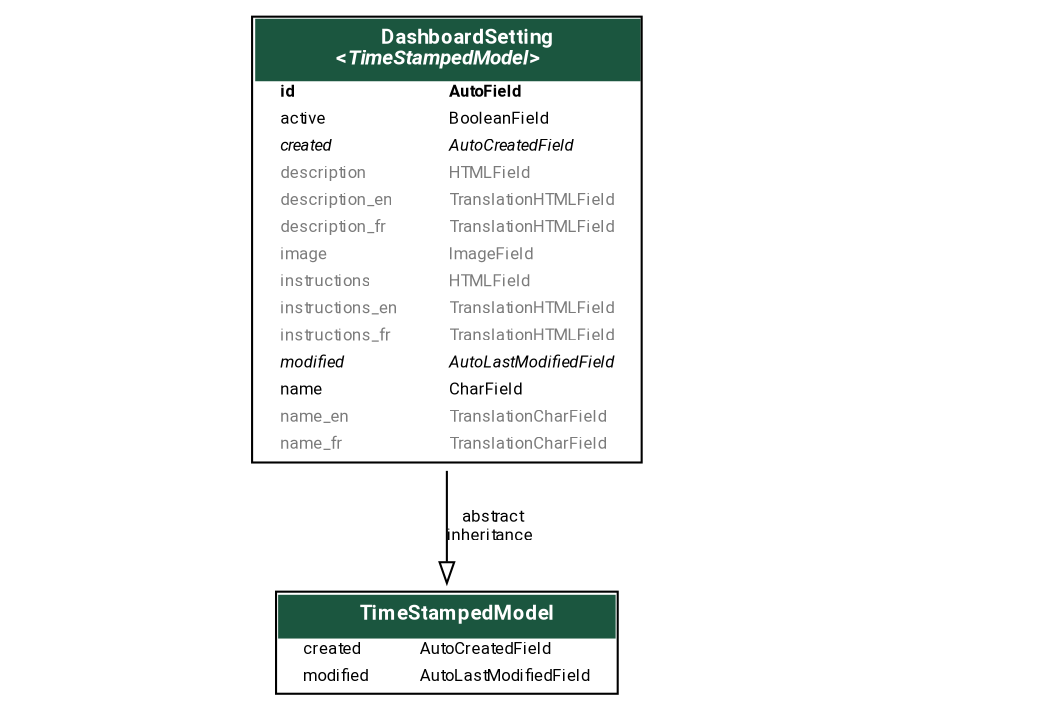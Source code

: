 digraph model_graph {
	graph [bb="0,0,493.5,333",
		fontname=Roboto,
		fontsize=8,
		rankdir=TB,
		splines=true
	];
	node [fontname=Roboto,
		fontsize=8,
		label="\N",
		shape=plaintext
	];
	edge [fontname=Roboto,
		fontsize=8
	];
	model_utils_models_TimeStampedModel	[height=0.79167,
		label=<
    <TABLE BGCOLOR="white" BORDER="1" CELLBORDER="0" CELLSPACING="0">
    <TR><TD COLSPAN="2" CELLPADDING="5" ALIGN="CENTER" BGCOLOR="#1b563f">
    <FONT FACE="Roboto" COLOR="white" POINT-SIZE="10"><B>
    TimeStampedModel
    </B></FONT></TD></TR>
  
  
    <TR><TD ALIGN="LEFT" BORDER="0">
    <FONT FACE="Roboto">created</FONT>
    </TD><TD ALIGN="LEFT">
    <FONT FACE="Roboto">AutoCreatedField</FONT>
    </TD></TR>
  
  
  
    <TR><TD ALIGN="LEFT" BORDER="0">
    <FONT FACE="Roboto">modified</FONT>
    </TD><TD ALIGN="LEFT">
    <FONT FACE="Roboto">AutoLastModifiedField</FONT>
    </TD></TR>
  
  
    </TABLE>
    >,
		pos="210.5,28.5",
		width=5.125];
	dashboard_models_DashboardSetting	[height=3.0833,
		label=<
    <TABLE BGCOLOR="white" BORDER="1" CELLBORDER="0" CELLSPACING="0">
    <TR><TD COLSPAN="2" CELLPADDING="5" ALIGN="CENTER" BGCOLOR="#1b563f">
    <FONT FACE="Roboto" COLOR="white" POINT-SIZE="10"><B>
    DashboardSetting<BR/>&lt;<FONT FACE="Roboto"><I>TimeStampedModel</I></FONT>&gt;
    </B></FONT></TD></TR>
  
  
    <TR><TD ALIGN="LEFT" BORDER="0">
    <FONT FACE="Roboto"><B>id</B></FONT>
    </TD><TD ALIGN="LEFT">
    <FONT FACE="Roboto"><B>AutoField</B></FONT>
    </TD></TR>
  
  
  
    <TR><TD ALIGN="LEFT" BORDER="0">
    <FONT FACE="Roboto">active</FONT>
    </TD><TD ALIGN="LEFT">
    <FONT FACE="Roboto">BooleanField</FONT>
    </TD></TR>
  
  
  
    <TR><TD ALIGN="LEFT" BORDER="0">
    <FONT FACE="Roboto"><I>created</I></FONT>
    </TD><TD ALIGN="LEFT">
    <FONT FACE="Roboto"><I>AutoCreatedField</I></FONT>
    </TD></TR>
  
  
  
    <TR><TD ALIGN="LEFT" BORDER="0">
    <FONT COLOR="#7B7B7B" FACE="Roboto">description</FONT>
    </TD><TD ALIGN="LEFT">
    <FONT COLOR="#7B7B7B" FACE="Roboto">HTMLField</FONT>
    </TD></TR>
  
  
  
    <TR><TD ALIGN="LEFT" BORDER="0">
    <FONT COLOR="#7B7B7B" FACE="Roboto">description_en</FONT>
    </TD><TD ALIGN="LEFT">
    <FONT COLOR="#7B7B7B" FACE="Roboto">TranslationHTMLField</FONT>
    </TD></TR>
  
  
  
    <TR><TD ALIGN="LEFT" BORDER="0">
    <FONT COLOR="#7B7B7B" FACE="Roboto">description_fr</FONT>
    </TD><TD ALIGN="LEFT">
    <FONT COLOR="#7B7B7B" FACE="Roboto">TranslationHTMLField</FONT>
    </TD></TR>
  
  
  
    <TR><TD ALIGN="LEFT" BORDER="0">
    <FONT COLOR="#7B7B7B" FACE="Roboto">image</FONT>
    </TD><TD ALIGN="LEFT">
    <FONT COLOR="#7B7B7B" FACE="Roboto">ImageField</FONT>
    </TD></TR>
  
  
  
    <TR><TD ALIGN="LEFT" BORDER="0">
    <FONT COLOR="#7B7B7B" FACE="Roboto">instructions</FONT>
    </TD><TD ALIGN="LEFT">
    <FONT COLOR="#7B7B7B" FACE="Roboto">HTMLField</FONT>
    </TD></TR>
  
  
  
    <TR><TD ALIGN="LEFT" BORDER="0">
    <FONT COLOR="#7B7B7B" FACE="Roboto">instructions_en</FONT>
    </TD><TD ALIGN="LEFT">
    <FONT COLOR="#7B7B7B" FACE="Roboto">TranslationHTMLField</FONT>
    </TD></TR>
  
  
  
    <TR><TD ALIGN="LEFT" BORDER="0">
    <FONT COLOR="#7B7B7B" FACE="Roboto">instructions_fr</FONT>
    </TD><TD ALIGN="LEFT">
    <FONT COLOR="#7B7B7B" FACE="Roboto">TranslationHTMLField</FONT>
    </TD></TR>
  
  
  
    <TR><TD ALIGN="LEFT" BORDER="0">
    <FONT FACE="Roboto"><I>modified</I></FONT>
    </TD><TD ALIGN="LEFT">
    <FONT FACE="Roboto"><I>AutoLastModifiedField</I></FONT>
    </TD></TR>
  
  
  
    <TR><TD ALIGN="LEFT" BORDER="0">
    <FONT FACE="Roboto">name</FONT>
    </TD><TD ALIGN="LEFT">
    <FONT FACE="Roboto">CharField</FONT>
    </TD></TR>
  
  
  
    <TR><TD ALIGN="LEFT" BORDER="0">
    <FONT COLOR="#7B7B7B" FACE="Roboto">name_en</FONT>
    </TD><TD ALIGN="LEFT">
    <FONT COLOR="#7B7B7B" FACE="Roboto">TranslationCharField</FONT>
    </TD></TR>
  
  
  
    <TR><TD ALIGN="LEFT" BORDER="0">
    <FONT COLOR="#7B7B7B" FACE="Roboto">name_fr</FONT>
    </TD><TD ALIGN="LEFT">
    <FONT COLOR="#7B7B7B" FACE="Roboto">TranslationCharField</FONT>
    </TD></TR>
  
  
    </TABLE>
    >,
		pos="210.5,222",
		width=5.8472];
	dashboard_models_DashboardSetting -> model_utils_models_TimeStampedModel	[arrowhead=empty,
		arrowtail=none,
		dir=both,
		label=" abstract\ninheritance",
		lp="252,84",
		pos="e,210.5,56.863 210.5,111.27 210.5,95.943 210.5,81.105 210.5,68.373"];
	"\n\n\n"	[height=0.5,
		pos="466.5,222",
		width=0.75];
}
